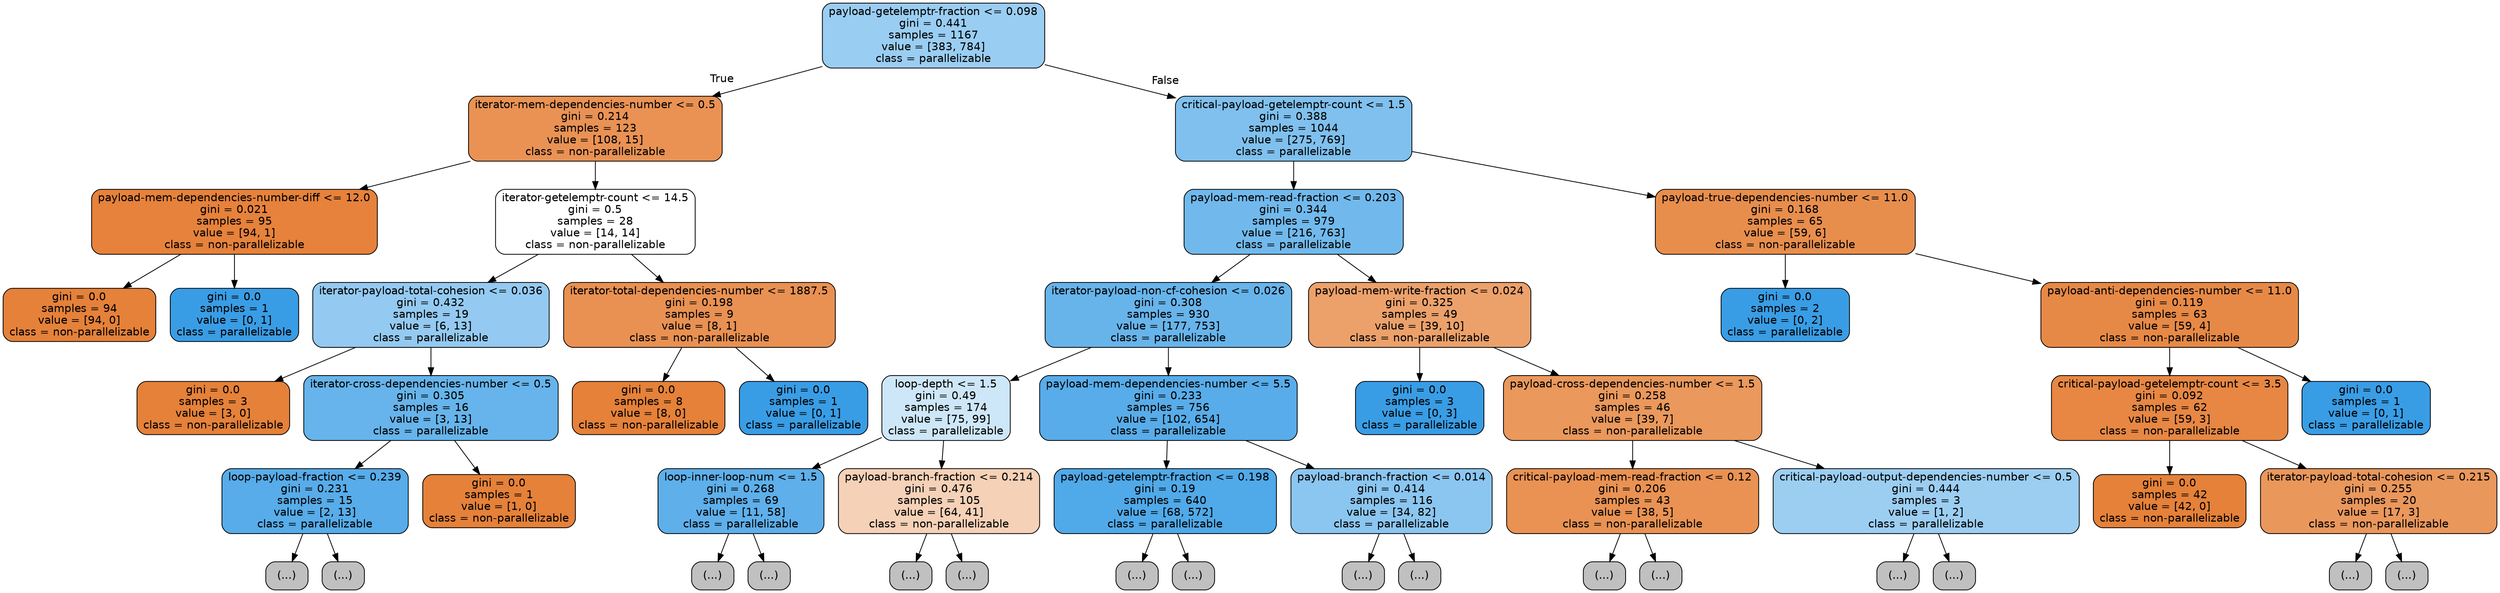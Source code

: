 digraph Tree {
node [shape=box, style="filled, rounded", color="black", fontname=helvetica] ;
edge [fontname=helvetica] ;
0 [label="payload-getelemptr-fraction <= 0.098\ngini = 0.441\nsamples = 1167\nvalue = [383, 784]\nclass = parallelizable", fillcolor="#399de582"] ;
1 [label="iterator-mem-dependencies-number <= 0.5\ngini = 0.214\nsamples = 123\nvalue = [108, 15]\nclass = non-parallelizable", fillcolor="#e58139dc"] ;
0 -> 1 [labeldistance=2.5, labelangle=45, headlabel="True"] ;
2 [label="payload-mem-dependencies-number-diff <= 12.0\ngini = 0.021\nsamples = 95\nvalue = [94, 1]\nclass = non-parallelizable", fillcolor="#e58139fc"] ;
1 -> 2 ;
3 [label="gini = 0.0\nsamples = 94\nvalue = [94, 0]\nclass = non-parallelizable", fillcolor="#e58139ff"] ;
2 -> 3 ;
4 [label="gini = 0.0\nsamples = 1\nvalue = [0, 1]\nclass = parallelizable", fillcolor="#399de5ff"] ;
2 -> 4 ;
5 [label="iterator-getelemptr-count <= 14.5\ngini = 0.5\nsamples = 28\nvalue = [14, 14]\nclass = non-parallelizable", fillcolor="#e5813900"] ;
1 -> 5 ;
6 [label="iterator-payload-total-cohesion <= 0.036\ngini = 0.432\nsamples = 19\nvalue = [6, 13]\nclass = parallelizable", fillcolor="#399de589"] ;
5 -> 6 ;
7 [label="gini = 0.0\nsamples = 3\nvalue = [3, 0]\nclass = non-parallelizable", fillcolor="#e58139ff"] ;
6 -> 7 ;
8 [label="iterator-cross-dependencies-number <= 0.5\ngini = 0.305\nsamples = 16\nvalue = [3, 13]\nclass = parallelizable", fillcolor="#399de5c4"] ;
6 -> 8 ;
9 [label="loop-payload-fraction <= 0.239\ngini = 0.231\nsamples = 15\nvalue = [2, 13]\nclass = parallelizable", fillcolor="#399de5d8"] ;
8 -> 9 ;
10 [label="(...)", fillcolor="#C0C0C0"] ;
9 -> 10 ;
15 [label="(...)", fillcolor="#C0C0C0"] ;
9 -> 15 ;
16 [label="gini = 0.0\nsamples = 1\nvalue = [1, 0]\nclass = non-parallelizable", fillcolor="#e58139ff"] ;
8 -> 16 ;
17 [label="iterator-total-dependencies-number <= 1887.5\ngini = 0.198\nsamples = 9\nvalue = [8, 1]\nclass = non-parallelizable", fillcolor="#e58139df"] ;
5 -> 17 ;
18 [label="gini = 0.0\nsamples = 8\nvalue = [8, 0]\nclass = non-parallelizable", fillcolor="#e58139ff"] ;
17 -> 18 ;
19 [label="gini = 0.0\nsamples = 1\nvalue = [0, 1]\nclass = parallelizable", fillcolor="#399de5ff"] ;
17 -> 19 ;
20 [label="critical-payload-getelemptr-count <= 1.5\ngini = 0.388\nsamples = 1044\nvalue = [275, 769]\nclass = parallelizable", fillcolor="#399de5a4"] ;
0 -> 20 [labeldistance=2.5, labelangle=-45, headlabel="False"] ;
21 [label="payload-mem-read-fraction <= 0.203\ngini = 0.344\nsamples = 979\nvalue = [216, 763]\nclass = parallelizable", fillcolor="#399de5b7"] ;
20 -> 21 ;
22 [label="iterator-payload-non-cf-cohesion <= 0.026\ngini = 0.308\nsamples = 930\nvalue = [177, 753]\nclass = parallelizable", fillcolor="#399de5c3"] ;
21 -> 22 ;
23 [label="loop-depth <= 1.5\ngini = 0.49\nsamples = 174\nvalue = [75, 99]\nclass = parallelizable", fillcolor="#399de53e"] ;
22 -> 23 ;
24 [label="loop-inner-loop-num <= 1.5\ngini = 0.268\nsamples = 69\nvalue = [11, 58]\nclass = parallelizable", fillcolor="#399de5cf"] ;
23 -> 24 ;
25 [label="(...)", fillcolor="#C0C0C0"] ;
24 -> 25 ;
30 [label="(...)", fillcolor="#C0C0C0"] ;
24 -> 30 ;
41 [label="payload-branch-fraction <= 0.214\ngini = 0.476\nsamples = 105\nvalue = [64, 41]\nclass = non-parallelizable", fillcolor="#e581395c"] ;
23 -> 41 ;
42 [label="(...)", fillcolor="#C0C0C0"] ;
41 -> 42 ;
61 [label="(...)", fillcolor="#C0C0C0"] ;
41 -> 61 ;
68 [label="payload-mem-dependencies-number <= 5.5\ngini = 0.233\nsamples = 756\nvalue = [102, 654]\nclass = parallelizable", fillcolor="#399de5d7"] ;
22 -> 68 ;
69 [label="payload-getelemptr-fraction <= 0.198\ngini = 0.19\nsamples = 640\nvalue = [68, 572]\nclass = parallelizable", fillcolor="#399de5e1"] ;
68 -> 69 ;
70 [label="(...)", fillcolor="#C0C0C0"] ;
69 -> 70 ;
89 [label="(...)", fillcolor="#C0C0C0"] ;
69 -> 89 ;
170 [label="payload-branch-fraction <= 0.014\ngini = 0.414\nsamples = 116\nvalue = [34, 82]\nclass = parallelizable", fillcolor="#399de595"] ;
68 -> 170 ;
171 [label="(...)", fillcolor="#C0C0C0"] ;
170 -> 171 ;
172 [label="(...)", fillcolor="#C0C0C0"] ;
170 -> 172 ;
207 [label="payload-mem-write-fraction <= 0.024\ngini = 0.325\nsamples = 49\nvalue = [39, 10]\nclass = non-parallelizable", fillcolor="#e58139be"] ;
21 -> 207 ;
208 [label="gini = 0.0\nsamples = 3\nvalue = [0, 3]\nclass = parallelizable", fillcolor="#399de5ff"] ;
207 -> 208 ;
209 [label="payload-cross-dependencies-number <= 1.5\ngini = 0.258\nsamples = 46\nvalue = [39, 7]\nclass = non-parallelizable", fillcolor="#e58139d1"] ;
207 -> 209 ;
210 [label="critical-payload-mem-read-fraction <= 0.12\ngini = 0.206\nsamples = 43\nvalue = [38, 5]\nclass = non-parallelizable", fillcolor="#e58139dd"] ;
209 -> 210 ;
211 [label="(...)", fillcolor="#C0C0C0"] ;
210 -> 211 ;
218 [label="(...)", fillcolor="#C0C0C0"] ;
210 -> 218 ;
221 [label="critical-payload-output-dependencies-number <= 0.5\ngini = 0.444\nsamples = 3\nvalue = [1, 2]\nclass = parallelizable", fillcolor="#399de57f"] ;
209 -> 221 ;
222 [label="(...)", fillcolor="#C0C0C0"] ;
221 -> 222 ;
223 [label="(...)", fillcolor="#C0C0C0"] ;
221 -> 223 ;
224 [label="payload-true-dependencies-number <= 11.0\ngini = 0.168\nsamples = 65\nvalue = [59, 6]\nclass = non-parallelizable", fillcolor="#e58139e5"] ;
20 -> 224 ;
225 [label="gini = 0.0\nsamples = 2\nvalue = [0, 2]\nclass = parallelizable", fillcolor="#399de5ff"] ;
224 -> 225 ;
226 [label="payload-anti-dependencies-number <= 11.0\ngini = 0.119\nsamples = 63\nvalue = [59, 4]\nclass = non-parallelizable", fillcolor="#e58139ee"] ;
224 -> 226 ;
227 [label="critical-payload-getelemptr-count <= 3.5\ngini = 0.092\nsamples = 62\nvalue = [59, 3]\nclass = non-parallelizable", fillcolor="#e58139f2"] ;
226 -> 227 ;
228 [label="gini = 0.0\nsamples = 42\nvalue = [42, 0]\nclass = non-parallelizable", fillcolor="#e58139ff"] ;
227 -> 228 ;
229 [label="iterator-payload-total-cohesion <= 0.215\ngini = 0.255\nsamples = 20\nvalue = [17, 3]\nclass = non-parallelizable", fillcolor="#e58139d2"] ;
227 -> 229 ;
230 [label="(...)", fillcolor="#C0C0C0"] ;
229 -> 230 ;
235 [label="(...)", fillcolor="#C0C0C0"] ;
229 -> 235 ;
238 [label="gini = 0.0\nsamples = 1\nvalue = [0, 1]\nclass = parallelizable", fillcolor="#399de5ff"] ;
226 -> 238 ;
}